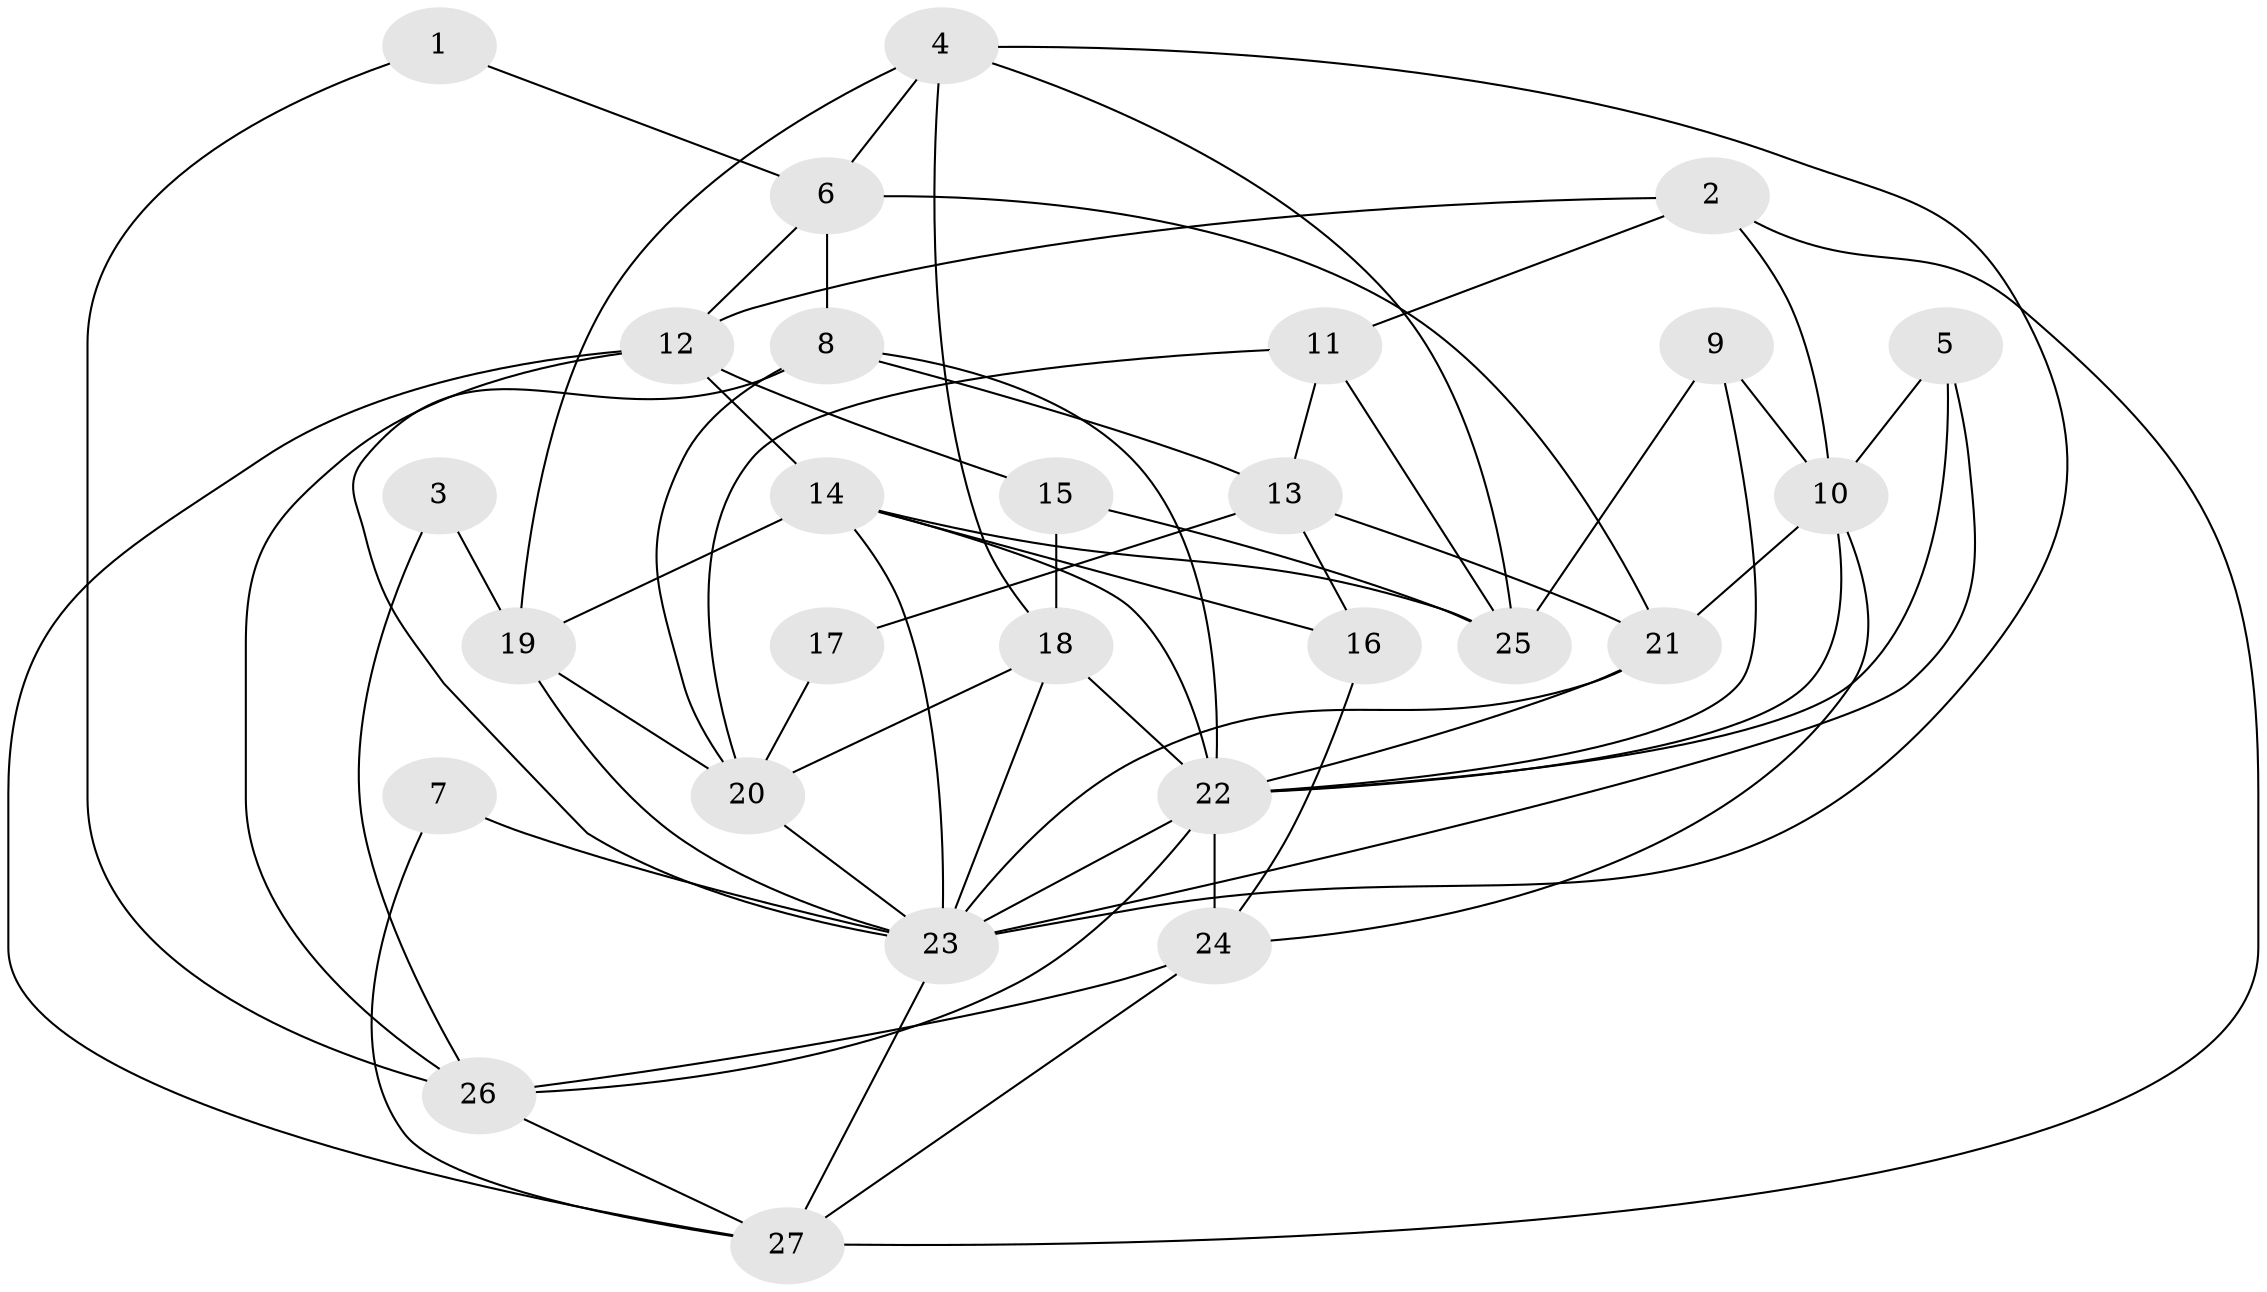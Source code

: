 // original degree distribution, {3: 0.2830188679245283, 5: 0.2830188679245283, 2: 0.1320754716981132, 4: 0.16981132075471697, 6: 0.1320754716981132}
// Generated by graph-tools (version 1.1) at 2025/26/03/09/25 03:26:14]
// undirected, 27 vertices, 65 edges
graph export_dot {
graph [start="1"]
  node [color=gray90,style=filled];
  1;
  2;
  3;
  4;
  5;
  6;
  7;
  8;
  9;
  10;
  11;
  12;
  13;
  14;
  15;
  16;
  17;
  18;
  19;
  20;
  21;
  22;
  23;
  24;
  25;
  26;
  27;
  1 -- 6 [weight=1.0];
  1 -- 26 [weight=1.0];
  2 -- 10 [weight=1.0];
  2 -- 11 [weight=1.0];
  2 -- 12 [weight=1.0];
  2 -- 27 [weight=1.0];
  3 -- 19 [weight=1.0];
  3 -- 26 [weight=1.0];
  4 -- 6 [weight=1.0];
  4 -- 18 [weight=1.0];
  4 -- 19 [weight=1.0];
  4 -- 23 [weight=1.0];
  4 -- 25 [weight=1.0];
  5 -- 10 [weight=1.0];
  5 -- 22 [weight=1.0];
  5 -- 23 [weight=1.0];
  6 -- 8 [weight=1.0];
  6 -- 12 [weight=1.0];
  6 -- 21 [weight=1.0];
  7 -- 23 [weight=1.0];
  7 -- 27 [weight=1.0];
  8 -- 13 [weight=3.0];
  8 -- 20 [weight=1.0];
  8 -- 22 [weight=1.0];
  8 -- 23 [weight=2.0];
  9 -- 10 [weight=1.0];
  9 -- 22 [weight=1.0];
  9 -- 25 [weight=1.0];
  10 -- 21 [weight=2.0];
  10 -- 22 [weight=1.0];
  10 -- 24 [weight=1.0];
  11 -- 13 [weight=1.0];
  11 -- 20 [weight=2.0];
  11 -- 25 [weight=2.0];
  12 -- 14 [weight=1.0];
  12 -- 15 [weight=1.0];
  12 -- 26 [weight=1.0];
  12 -- 27 [weight=1.0];
  13 -- 16 [weight=1.0];
  13 -- 17 [weight=1.0];
  13 -- 21 [weight=1.0];
  14 -- 16 [weight=1.0];
  14 -- 19 [weight=2.0];
  14 -- 22 [weight=1.0];
  14 -- 23 [weight=1.0];
  14 -- 25 [weight=1.0];
  15 -- 18 [weight=1.0];
  15 -- 25 [weight=1.0];
  16 -- 24 [weight=1.0];
  17 -- 20 [weight=2.0];
  18 -- 20 [weight=1.0];
  18 -- 22 [weight=3.0];
  18 -- 23 [weight=1.0];
  19 -- 20 [weight=2.0];
  19 -- 23 [weight=1.0];
  20 -- 23 [weight=1.0];
  21 -- 22 [weight=1.0];
  21 -- 23 [weight=2.0];
  22 -- 23 [weight=1.0];
  22 -- 24 [weight=1.0];
  22 -- 26 [weight=1.0];
  23 -- 27 [weight=1.0];
  24 -- 26 [weight=1.0];
  24 -- 27 [weight=1.0];
  26 -- 27 [weight=1.0];
}
